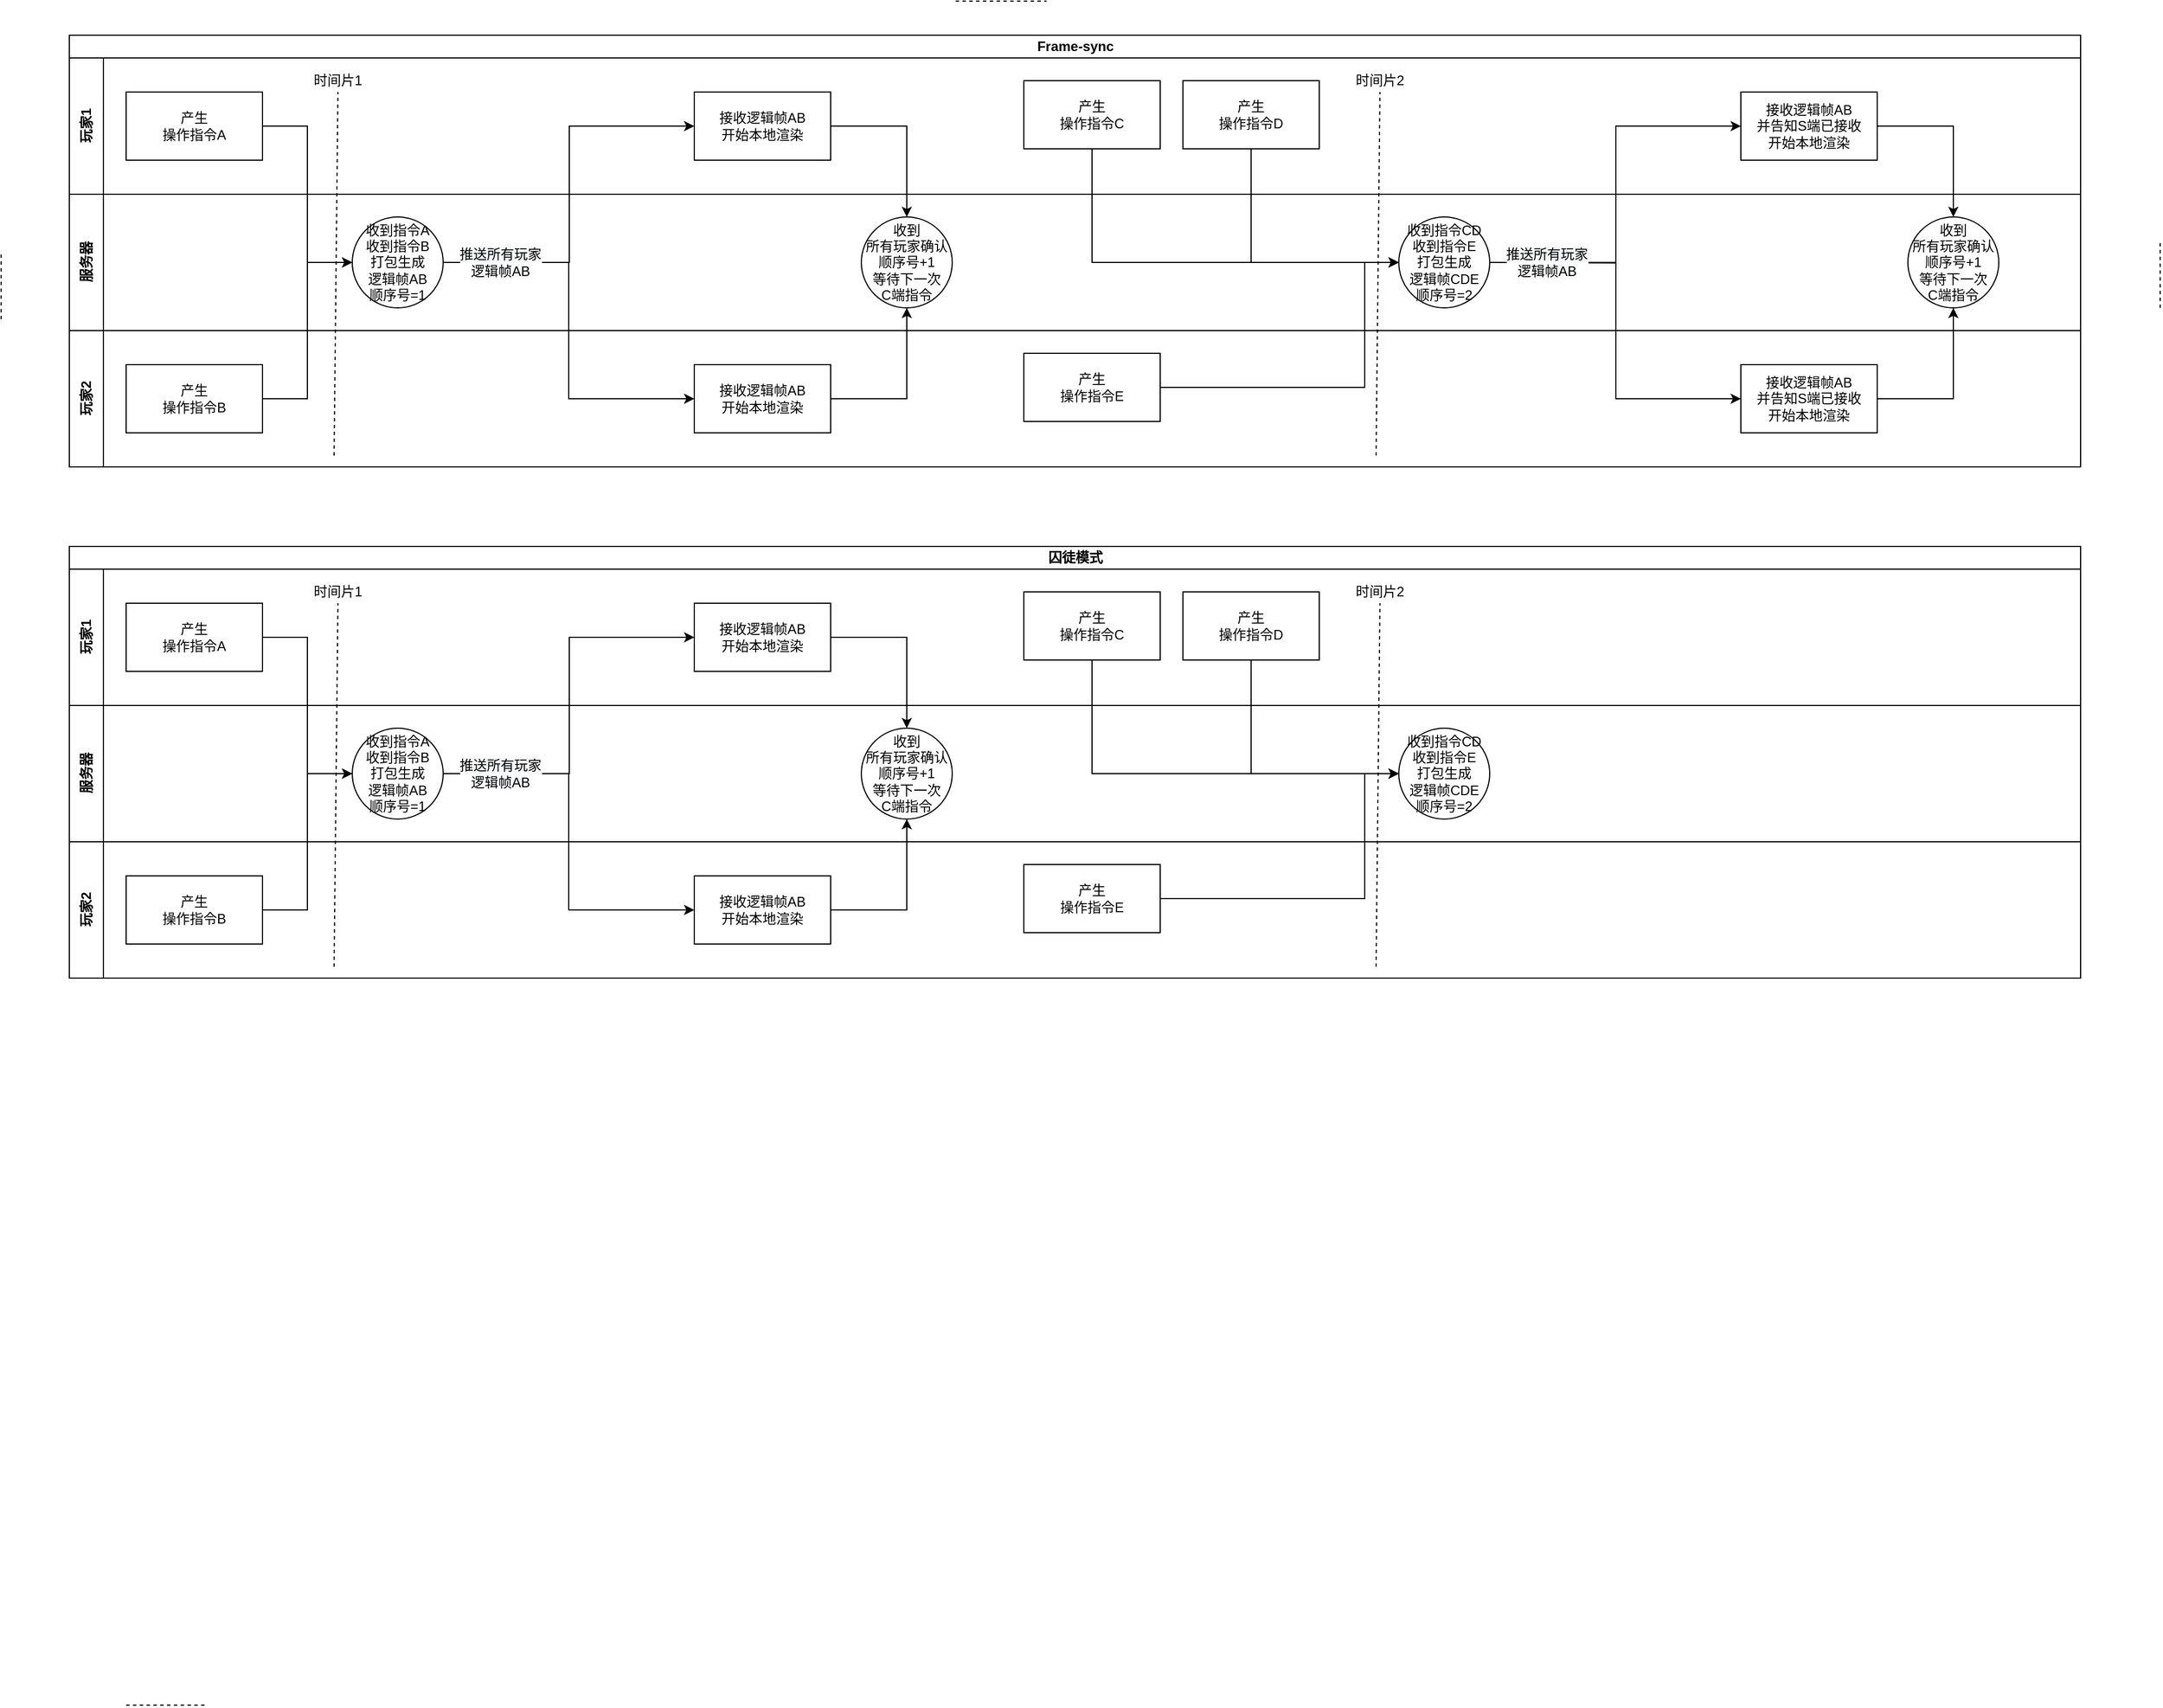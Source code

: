 <mxfile version="14.7.3" type="github">
  <diagram id="-5-jdhdnzxWbleS5DXfY" name="Page-1">
    <mxGraphModel dx="1426" dy="647" grid="1" gridSize="10" guides="1" tooltips="1" connect="1" arrows="1" fold="1" page="1" pageScale="1" pageWidth="827" pageHeight="1169" math="0" shadow="0">
      <root>
        <mxCell id="0" />
        <mxCell id="1" parent="0" />
        <mxCell id="7hrJLlgsWt-9u6O5V6BG-1" value="Frame-sync" style="swimlane;html=1;childLayout=stackLayout;resizeParent=1;resizeParentMax=0;horizontal=1;startSize=20;horizontalStack=0;" parent="1" vertex="1">
          <mxGeometry x="180" y="60" width="1770" height="380" as="geometry" />
        </mxCell>
        <mxCell id="7hrJLlgsWt-9u6O5V6BG-2" value="玩家1" style="swimlane;html=1;startSize=30;horizontal=0;" parent="7hrJLlgsWt-9u6O5V6BG-1" vertex="1">
          <mxGeometry y="20" width="1770" height="120" as="geometry" />
        </mxCell>
        <mxCell id="7hrJLlgsWt-9u6O5V6BG-5" value="产生&lt;br&gt;操作指令A" style="rounded=0;whiteSpace=wrap;html=1;" parent="7hrJLlgsWt-9u6O5V6BG-2" vertex="1">
          <mxGeometry x="50" y="30" width="120" height="60" as="geometry" />
        </mxCell>
        <mxCell id="7hrJLlgsWt-9u6O5V6BG-11" value="接收逻辑帧AB&lt;br&gt;开始本地渲染" style="rounded=0;whiteSpace=wrap;html=1;" parent="7hrJLlgsWt-9u6O5V6BG-2" vertex="1">
          <mxGeometry x="550" y="30" width="120" height="60" as="geometry" />
        </mxCell>
        <mxCell id="YzlM53vTQGtiB-58P6q3-10" value="产生&lt;br&gt;操作指令C" style="rounded=0;whiteSpace=wrap;html=1;" parent="7hrJLlgsWt-9u6O5V6BG-2" vertex="1">
          <mxGeometry x="840" y="20" width="120" height="60" as="geometry" />
        </mxCell>
        <mxCell id="YzlM53vTQGtiB-58P6q3-11" value="产生&lt;br&gt;操作指令D" style="rounded=0;whiteSpace=wrap;html=1;" parent="7hrJLlgsWt-9u6O5V6BG-2" vertex="1">
          <mxGeometry x="980" y="20" width="120" height="60" as="geometry" />
        </mxCell>
        <mxCell id="YzlM53vTQGtiB-58P6q3-26" value="" style="endArrow=none;dashed=1;html=1;" parent="7hrJLlgsWt-9u6O5V6BG-2" target="YzlM53vTQGtiB-58P6q3-28" edge="1">
          <mxGeometry width="50" height="50" relative="1" as="geometry">
            <mxPoint x="233" y="350" as="sourcePoint" />
            <mxPoint x="233" y="20" as="targetPoint" />
          </mxGeometry>
        </mxCell>
        <mxCell id="YzlM53vTQGtiB-58P6q3-28" value="时间片1" style="text;html=1;strokeColor=none;fillColor=none;align=center;verticalAlign=middle;whiteSpace=wrap;rounded=0;" parent="7hrJLlgsWt-9u6O5V6BG-2" vertex="1">
          <mxGeometry x="213" y="10" width="47" height="20" as="geometry" />
        </mxCell>
        <mxCell id="YzlM53vTQGtiB-58P6q3-30" value="" style="endArrow=none;dashed=1;html=1;" parent="7hrJLlgsWt-9u6O5V6BG-2" target="YzlM53vTQGtiB-58P6q3-31" edge="1">
          <mxGeometry width="50" height="50" relative="1" as="geometry">
            <mxPoint x="1150" y="350" as="sourcePoint" />
            <mxPoint x="970" y="-60" as="targetPoint" />
          </mxGeometry>
        </mxCell>
        <mxCell id="YzlM53vTQGtiB-58P6q3-31" value="时间片2" style="text;html=1;strokeColor=none;fillColor=none;align=center;verticalAlign=middle;whiteSpace=wrap;rounded=0;" parent="7hrJLlgsWt-9u6O5V6BG-2" vertex="1">
          <mxGeometry x="1130" y="10" width="47" height="20" as="geometry" />
        </mxCell>
        <mxCell id="7hrJLlgsWt-9u6O5V6BG-3" value="服务器" style="swimlane;html=1;startSize=30;horizontal=0;" parent="7hrJLlgsWt-9u6O5V6BG-1" vertex="1">
          <mxGeometry y="140" width="1770" height="120" as="geometry" />
        </mxCell>
        <mxCell id="7hrJLlgsWt-9u6O5V6BG-7" value="收到指令A&lt;br&gt;收到指令B&lt;br&gt;打包生成&lt;br&gt;逻辑帧AB&lt;br&gt;顺序号=1" style="ellipse;whiteSpace=wrap;html=1;aspect=fixed;" parent="7hrJLlgsWt-9u6O5V6BG-3" vertex="1">
          <mxGeometry x="249" y="20" width="80" height="80" as="geometry" />
        </mxCell>
        <mxCell id="AFSrom-hQQR1lpxEIdzh-1" value="收到&lt;br&gt;所有玩家确认&lt;br&gt;顺序号+1&lt;br&gt;等待下一次&lt;br&gt;C端指令" style="ellipse;whiteSpace=wrap;html=1;aspect=fixed;" parent="7hrJLlgsWt-9u6O5V6BG-3" vertex="1">
          <mxGeometry x="697" y="20" width="80" height="80" as="geometry" />
        </mxCell>
        <mxCell id="YzlM53vTQGtiB-58P6q3-13" value="收到指令CD&lt;br&gt;收到指令E&lt;br&gt;打包生成&lt;br&gt;逻辑帧CDE&lt;br&gt;顺序号=2" style="ellipse;whiteSpace=wrap;html=1;aspect=fixed;" parent="7hrJLlgsWt-9u6O5V6BG-3" vertex="1">
          <mxGeometry x="1170" y="20" width="80" height="80" as="geometry" />
        </mxCell>
        <mxCell id="7hrJLlgsWt-9u6O5V6BG-4" value="玩家2" style="swimlane;html=1;startSize=30;horizontal=0;" parent="7hrJLlgsWt-9u6O5V6BG-1" vertex="1">
          <mxGeometry y="260" width="1770" height="120" as="geometry" />
        </mxCell>
        <mxCell id="7hrJLlgsWt-9u6O5V6BG-6" value="产生&lt;br&gt;操作指令B" style="rounded=0;whiteSpace=wrap;html=1;" parent="7hrJLlgsWt-9u6O5V6BG-4" vertex="1">
          <mxGeometry x="50" y="30" width="120" height="60" as="geometry" />
        </mxCell>
        <mxCell id="7hrJLlgsWt-9u6O5V6BG-12" value="接收逻辑帧AB&lt;br&gt;开始本地渲染" style="rounded=0;whiteSpace=wrap;html=1;" parent="7hrJLlgsWt-9u6O5V6BG-4" vertex="1">
          <mxGeometry x="550" y="30" width="120" height="60" as="geometry" />
        </mxCell>
        <mxCell id="YzlM53vTQGtiB-58P6q3-12" value="产生&lt;br&gt;操作指令E" style="rounded=0;whiteSpace=wrap;html=1;" parent="7hrJLlgsWt-9u6O5V6BG-4" vertex="1">
          <mxGeometry x="840" y="20" width="120" height="60" as="geometry" />
        </mxCell>
        <mxCell id="7hrJLlgsWt-9u6O5V6BG-8" style="edgeStyle=orthogonalEdgeStyle;rounded=0;orthogonalLoop=1;jettySize=auto;html=1;entryX=0;entryY=0.5;entryDx=0;entryDy=0;" parent="7hrJLlgsWt-9u6O5V6BG-1" source="7hrJLlgsWt-9u6O5V6BG-5" target="7hrJLlgsWt-9u6O5V6BG-7" edge="1">
          <mxGeometry relative="1" as="geometry" />
        </mxCell>
        <mxCell id="7hrJLlgsWt-9u6O5V6BG-9" style="edgeStyle=orthogonalEdgeStyle;rounded=0;orthogonalLoop=1;jettySize=auto;html=1;entryX=0;entryY=0.5;entryDx=0;entryDy=0;" parent="7hrJLlgsWt-9u6O5V6BG-1" source="7hrJLlgsWt-9u6O5V6BG-6" target="7hrJLlgsWt-9u6O5V6BG-7" edge="1">
          <mxGeometry relative="1" as="geometry" />
        </mxCell>
        <mxCell id="7hrJLlgsWt-9u6O5V6BG-13" style="edgeStyle=orthogonalEdgeStyle;rounded=0;orthogonalLoop=1;jettySize=auto;html=1;entryX=0;entryY=0.5;entryDx=0;entryDy=0;exitX=1;exitY=0.5;exitDx=0;exitDy=0;" parent="7hrJLlgsWt-9u6O5V6BG-1" source="7hrJLlgsWt-9u6O5V6BG-7" target="7hrJLlgsWt-9u6O5V6BG-11" edge="1">
          <mxGeometry relative="1" as="geometry">
            <mxPoint x="479" y="200" as="sourcePoint" />
            <Array as="points">
              <mxPoint x="440" y="200" />
              <mxPoint x="440" y="80" />
            </Array>
          </mxGeometry>
        </mxCell>
        <mxCell id="7hrJLlgsWt-9u6O5V6BG-14" style="edgeStyle=orthogonalEdgeStyle;rounded=0;orthogonalLoop=1;jettySize=auto;html=1;entryX=0;entryY=0.5;entryDx=0;entryDy=0;exitX=1;exitY=0.5;exitDx=0;exitDy=0;" parent="7hrJLlgsWt-9u6O5V6BG-1" source="7hrJLlgsWt-9u6O5V6BG-7" target="7hrJLlgsWt-9u6O5V6BG-12" edge="1">
          <mxGeometry relative="1" as="geometry">
            <mxPoint x="479" y="200" as="sourcePoint" />
          </mxGeometry>
        </mxCell>
        <mxCell id="AFSrom-hQQR1lpxEIdzh-46" value="&lt;span style=&quot;font-size: 12px ; background-color: rgb(248 , 249 , 250)&quot;&gt;推送所有玩家&lt;/span&gt;&lt;br style=&quot;font-size: 12px ; background-color: rgb(248 , 249 , 250)&quot;&gt;&lt;span style=&quot;font-size: 12px ; background-color: rgb(248 , 249 , 250)&quot;&gt;逻辑帧AB&lt;/span&gt;" style="edgeLabel;html=1;align=center;verticalAlign=middle;resizable=0;points=[];" parent="7hrJLlgsWt-9u6O5V6BG-14" vertex="1" connectable="0">
          <mxGeometry x="-0.707" relative="1" as="geometry">
            <mxPoint as="offset" />
          </mxGeometry>
        </mxCell>
        <mxCell id="AFSrom-hQQR1lpxEIdzh-2" style="edgeStyle=orthogonalEdgeStyle;rounded=0;orthogonalLoop=1;jettySize=auto;html=1;" parent="7hrJLlgsWt-9u6O5V6BG-1" source="7hrJLlgsWt-9u6O5V6BG-11" target="AFSrom-hQQR1lpxEIdzh-1" edge="1">
          <mxGeometry relative="1" as="geometry" />
        </mxCell>
        <mxCell id="AFSrom-hQQR1lpxEIdzh-3" style="edgeStyle=orthogonalEdgeStyle;rounded=0;orthogonalLoop=1;jettySize=auto;html=1;entryX=0.5;entryY=1;entryDx=0;entryDy=0;" parent="7hrJLlgsWt-9u6O5V6BG-1" source="7hrJLlgsWt-9u6O5V6BG-12" target="AFSrom-hQQR1lpxEIdzh-1" edge="1">
          <mxGeometry relative="1" as="geometry" />
        </mxCell>
        <mxCell id="YzlM53vTQGtiB-58P6q3-14" style="edgeStyle=orthogonalEdgeStyle;rounded=0;orthogonalLoop=1;jettySize=auto;html=1;entryX=0;entryY=0.5;entryDx=0;entryDy=0;" parent="7hrJLlgsWt-9u6O5V6BG-1" source="YzlM53vTQGtiB-58P6q3-11" target="YzlM53vTQGtiB-58P6q3-13" edge="1">
          <mxGeometry relative="1" as="geometry">
            <Array as="points">
              <mxPoint x="1040" y="200" />
            </Array>
          </mxGeometry>
        </mxCell>
        <mxCell id="YzlM53vTQGtiB-58P6q3-15" style="edgeStyle=orthogonalEdgeStyle;rounded=0;orthogonalLoop=1;jettySize=auto;html=1;entryX=0;entryY=0.5;entryDx=0;entryDy=0;" parent="7hrJLlgsWt-9u6O5V6BG-1" source="YzlM53vTQGtiB-58P6q3-10" target="YzlM53vTQGtiB-58P6q3-13" edge="1">
          <mxGeometry relative="1" as="geometry">
            <Array as="points">
              <mxPoint x="900" y="200" />
            </Array>
          </mxGeometry>
        </mxCell>
        <mxCell id="YzlM53vTQGtiB-58P6q3-16" style="edgeStyle=orthogonalEdgeStyle;rounded=0;orthogonalLoop=1;jettySize=auto;html=1;entryX=0;entryY=0.5;entryDx=0;entryDy=0;" parent="7hrJLlgsWt-9u6O5V6BG-1" source="YzlM53vTQGtiB-58P6q3-12" target="YzlM53vTQGtiB-58P6q3-13" edge="1">
          <mxGeometry relative="1" as="geometry">
            <Array as="points">
              <mxPoint x="1140" y="310" />
              <mxPoint x="1140" y="200" />
            </Array>
          </mxGeometry>
        </mxCell>
        <mxCell id="YzlM53vTQGtiB-58P6q3-18" value="接收逻辑帧AB&lt;br&gt;并告知S端已接收&lt;br&gt;开始本地渲染" style="rounded=0;whiteSpace=wrap;html=1;" parent="1" vertex="1">
          <mxGeometry x="1651" y="110" width="120" height="60" as="geometry" />
        </mxCell>
        <mxCell id="YzlM53vTQGtiB-58P6q3-19" value="收到&lt;br&gt;所有玩家确认&lt;br&gt;顺序号+1&lt;br&gt;等待下一次&lt;br&gt;C端指令" style="ellipse;whiteSpace=wrap;html=1;aspect=fixed;" parent="1" vertex="1">
          <mxGeometry x="1798" y="220" width="80" height="80" as="geometry" />
        </mxCell>
        <mxCell id="YzlM53vTQGtiB-58P6q3-20" value="接收逻辑帧AB&lt;br&gt;并告知S端已接收&lt;br&gt;开始本地渲染" style="rounded=0;whiteSpace=wrap;html=1;" parent="1" vertex="1">
          <mxGeometry x="1651" y="350" width="120" height="60" as="geometry" />
        </mxCell>
        <mxCell id="YzlM53vTQGtiB-58P6q3-21" style="edgeStyle=orthogonalEdgeStyle;rounded=0;orthogonalLoop=1;jettySize=auto;html=1;entryX=0;entryY=0.5;entryDx=0;entryDy=0;exitX=1;exitY=0.5;exitDx=0;exitDy=0;" parent="1" target="YzlM53vTQGtiB-58P6q3-18" edge="1">
          <mxGeometry relative="1" as="geometry">
            <mxPoint x="1430" y="260" as="sourcePoint" />
            <Array as="points">
              <mxPoint x="1541" y="260" />
              <mxPoint x="1541" y="140" />
            </Array>
          </mxGeometry>
        </mxCell>
        <mxCell id="YzlM53vTQGtiB-58P6q3-22" style="edgeStyle=orthogonalEdgeStyle;rounded=0;orthogonalLoop=1;jettySize=auto;html=1;entryX=0;entryY=0.5;entryDx=0;entryDy=0;exitX=1;exitY=0.5;exitDx=0;exitDy=0;" parent="1" target="YzlM53vTQGtiB-58P6q3-20" edge="1">
          <mxGeometry relative="1" as="geometry">
            <mxPoint x="1430" y="260" as="sourcePoint" />
          </mxGeometry>
        </mxCell>
        <mxCell id="YzlM53vTQGtiB-58P6q3-23" value="&lt;span style=&quot;font-size: 12px ; background-color: rgb(248 , 249 , 250)&quot;&gt;推送所有玩家&lt;/span&gt;&lt;br style=&quot;font-size: 12px ; background-color: rgb(248 , 249 , 250)&quot;&gt;&lt;span style=&quot;font-size: 12px ; background-color: rgb(248 , 249 , 250)&quot;&gt;逻辑帧AB&lt;/span&gt;" style="edgeLabel;html=1;align=center;verticalAlign=middle;resizable=0;points=[];" parent="YzlM53vTQGtiB-58P6q3-22" vertex="1" connectable="0">
          <mxGeometry x="-0.707" relative="1" as="geometry">
            <mxPoint as="offset" />
          </mxGeometry>
        </mxCell>
        <mxCell id="YzlM53vTQGtiB-58P6q3-24" style="edgeStyle=orthogonalEdgeStyle;rounded=0;orthogonalLoop=1;jettySize=auto;html=1;" parent="1" source="YzlM53vTQGtiB-58P6q3-18" target="YzlM53vTQGtiB-58P6q3-19" edge="1">
          <mxGeometry relative="1" as="geometry" />
        </mxCell>
        <mxCell id="YzlM53vTQGtiB-58P6q3-25" style="edgeStyle=orthogonalEdgeStyle;rounded=0;orthogonalLoop=1;jettySize=auto;html=1;entryX=0.5;entryY=1;entryDx=0;entryDy=0;" parent="1" source="YzlM53vTQGtiB-58P6q3-20" target="YzlM53vTQGtiB-58P6q3-19" edge="1">
          <mxGeometry relative="1" as="geometry" />
        </mxCell>
        <mxCell id="YzlM53vTQGtiB-58P6q3-86" value="" style="endArrow=none;dashed=1;html=1;" parent="1" edge="1">
          <mxGeometry width="50" height="50" relative="1" as="geometry">
            <mxPoint x="960" y="30" as="sourcePoint" />
            <mxPoint x="1040" y="30" as="targetPoint" />
          </mxGeometry>
        </mxCell>
        <mxCell id="YzlM53vTQGtiB-58P6q3-87" value="" style="endArrow=none;dashed=1;html=1;" parent="1" edge="1">
          <mxGeometry width="50" height="50" relative="1" as="geometry">
            <mxPoint x="120" y="310" as="sourcePoint" />
            <mxPoint x="120" y="250" as="targetPoint" />
          </mxGeometry>
        </mxCell>
        <mxCell id="YzlM53vTQGtiB-58P6q3-88" value="" style="endArrow=none;dashed=1;html=1;" parent="1" edge="1">
          <mxGeometry width="50" height="50" relative="1" as="geometry">
            <mxPoint x="2020" y="300" as="sourcePoint" />
            <mxPoint x="2020" y="240" as="targetPoint" />
          </mxGeometry>
        </mxCell>
        <mxCell id="YzlM53vTQGtiB-58P6q3-89" value="" style="endArrow=none;dashed=1;html=1;" parent="1" edge="1">
          <mxGeometry width="50" height="50" relative="1" as="geometry">
            <mxPoint x="230" y="1530" as="sourcePoint" />
            <mxPoint x="300" y="1530" as="targetPoint" />
          </mxGeometry>
        </mxCell>
        <mxCell id="M0FZiZdhZqYP138DUxzo-1" value="囚徒模式" style="swimlane;html=1;childLayout=stackLayout;resizeParent=1;resizeParentMax=0;horizontal=1;startSize=20;horizontalStack=0;" vertex="1" parent="1">
          <mxGeometry x="180" y="510" width="1770" height="380" as="geometry" />
        </mxCell>
        <mxCell id="M0FZiZdhZqYP138DUxzo-2" value="玩家1" style="swimlane;html=1;startSize=30;horizontal=0;" vertex="1" parent="M0FZiZdhZqYP138DUxzo-1">
          <mxGeometry y="20" width="1770" height="120" as="geometry" />
        </mxCell>
        <mxCell id="M0FZiZdhZqYP138DUxzo-3" value="产生&lt;br&gt;操作指令A" style="rounded=0;whiteSpace=wrap;html=1;" vertex="1" parent="M0FZiZdhZqYP138DUxzo-2">
          <mxGeometry x="50" y="30" width="120" height="60" as="geometry" />
        </mxCell>
        <mxCell id="M0FZiZdhZqYP138DUxzo-4" value="接收逻辑帧AB&lt;br&gt;开始本地渲染" style="rounded=0;whiteSpace=wrap;html=1;" vertex="1" parent="M0FZiZdhZqYP138DUxzo-2">
          <mxGeometry x="550" y="30" width="120" height="60" as="geometry" />
        </mxCell>
        <mxCell id="M0FZiZdhZqYP138DUxzo-5" value="产生&lt;br&gt;操作指令C" style="rounded=0;whiteSpace=wrap;html=1;" vertex="1" parent="M0FZiZdhZqYP138DUxzo-2">
          <mxGeometry x="840" y="20" width="120" height="60" as="geometry" />
        </mxCell>
        <mxCell id="M0FZiZdhZqYP138DUxzo-6" value="产生&lt;br&gt;操作指令D" style="rounded=0;whiteSpace=wrap;html=1;" vertex="1" parent="M0FZiZdhZqYP138DUxzo-2">
          <mxGeometry x="980" y="20" width="120" height="60" as="geometry" />
        </mxCell>
        <mxCell id="M0FZiZdhZqYP138DUxzo-7" value="" style="endArrow=none;dashed=1;html=1;" edge="1" parent="M0FZiZdhZqYP138DUxzo-2" target="M0FZiZdhZqYP138DUxzo-8">
          <mxGeometry width="50" height="50" relative="1" as="geometry">
            <mxPoint x="233" y="350" as="sourcePoint" />
            <mxPoint x="233" y="20" as="targetPoint" />
          </mxGeometry>
        </mxCell>
        <mxCell id="M0FZiZdhZqYP138DUxzo-8" value="时间片1" style="text;html=1;strokeColor=none;fillColor=none;align=center;verticalAlign=middle;whiteSpace=wrap;rounded=0;" vertex="1" parent="M0FZiZdhZqYP138DUxzo-2">
          <mxGeometry x="213" y="10" width="47" height="20" as="geometry" />
        </mxCell>
        <mxCell id="M0FZiZdhZqYP138DUxzo-9" value="" style="endArrow=none;dashed=1;html=1;" edge="1" parent="M0FZiZdhZqYP138DUxzo-2" target="M0FZiZdhZqYP138DUxzo-10">
          <mxGeometry width="50" height="50" relative="1" as="geometry">
            <mxPoint x="1150" y="350" as="sourcePoint" />
            <mxPoint x="970" y="-60" as="targetPoint" />
          </mxGeometry>
        </mxCell>
        <mxCell id="M0FZiZdhZqYP138DUxzo-10" value="时间片2" style="text;html=1;strokeColor=none;fillColor=none;align=center;verticalAlign=middle;whiteSpace=wrap;rounded=0;" vertex="1" parent="M0FZiZdhZqYP138DUxzo-2">
          <mxGeometry x="1130" y="10" width="47" height="20" as="geometry" />
        </mxCell>
        <mxCell id="M0FZiZdhZqYP138DUxzo-11" value="服务器" style="swimlane;html=1;startSize=30;horizontal=0;" vertex="1" parent="M0FZiZdhZqYP138DUxzo-1">
          <mxGeometry y="140" width="1770" height="120" as="geometry" />
        </mxCell>
        <mxCell id="M0FZiZdhZqYP138DUxzo-12" value="收到指令A&lt;br&gt;收到指令B&lt;br&gt;打包生成&lt;br&gt;逻辑帧AB&lt;br&gt;顺序号=1" style="ellipse;whiteSpace=wrap;html=1;aspect=fixed;" vertex="1" parent="M0FZiZdhZqYP138DUxzo-11">
          <mxGeometry x="249" y="20" width="80" height="80" as="geometry" />
        </mxCell>
        <mxCell id="M0FZiZdhZqYP138DUxzo-13" value="收到&lt;br&gt;所有玩家确认&lt;br&gt;顺序号+1&lt;br&gt;等待下一次&lt;br&gt;C端指令" style="ellipse;whiteSpace=wrap;html=1;aspect=fixed;" vertex="1" parent="M0FZiZdhZqYP138DUxzo-11">
          <mxGeometry x="697" y="20" width="80" height="80" as="geometry" />
        </mxCell>
        <mxCell id="M0FZiZdhZqYP138DUxzo-14" value="收到指令CD&lt;br&gt;收到指令E&lt;br&gt;打包生成&lt;br&gt;逻辑帧CDE&lt;br&gt;顺序号=2" style="ellipse;whiteSpace=wrap;html=1;aspect=fixed;" vertex="1" parent="M0FZiZdhZqYP138DUxzo-11">
          <mxGeometry x="1170" y="20" width="80" height="80" as="geometry" />
        </mxCell>
        <mxCell id="M0FZiZdhZqYP138DUxzo-15" value="玩家2" style="swimlane;html=1;startSize=30;horizontal=0;" vertex="1" parent="M0FZiZdhZqYP138DUxzo-1">
          <mxGeometry y="260" width="1770" height="120" as="geometry" />
        </mxCell>
        <mxCell id="M0FZiZdhZqYP138DUxzo-16" value="产生&lt;br&gt;操作指令B" style="rounded=0;whiteSpace=wrap;html=1;" vertex="1" parent="M0FZiZdhZqYP138DUxzo-15">
          <mxGeometry x="50" y="30" width="120" height="60" as="geometry" />
        </mxCell>
        <mxCell id="M0FZiZdhZqYP138DUxzo-17" value="接收逻辑帧AB&lt;br&gt;开始本地渲染" style="rounded=0;whiteSpace=wrap;html=1;" vertex="1" parent="M0FZiZdhZqYP138DUxzo-15">
          <mxGeometry x="550" y="30" width="120" height="60" as="geometry" />
        </mxCell>
        <mxCell id="M0FZiZdhZqYP138DUxzo-18" value="产生&lt;br&gt;操作指令E" style="rounded=0;whiteSpace=wrap;html=1;" vertex="1" parent="M0FZiZdhZqYP138DUxzo-15">
          <mxGeometry x="840" y="20" width="120" height="60" as="geometry" />
        </mxCell>
        <mxCell id="M0FZiZdhZqYP138DUxzo-19" style="edgeStyle=orthogonalEdgeStyle;rounded=0;orthogonalLoop=1;jettySize=auto;html=1;entryX=0;entryY=0.5;entryDx=0;entryDy=0;" edge="1" parent="M0FZiZdhZqYP138DUxzo-1" source="M0FZiZdhZqYP138DUxzo-3" target="M0FZiZdhZqYP138DUxzo-12">
          <mxGeometry relative="1" as="geometry" />
        </mxCell>
        <mxCell id="M0FZiZdhZqYP138DUxzo-20" style="edgeStyle=orthogonalEdgeStyle;rounded=0;orthogonalLoop=1;jettySize=auto;html=1;entryX=0;entryY=0.5;entryDx=0;entryDy=0;" edge="1" parent="M0FZiZdhZqYP138DUxzo-1" source="M0FZiZdhZqYP138DUxzo-16" target="M0FZiZdhZqYP138DUxzo-12">
          <mxGeometry relative="1" as="geometry" />
        </mxCell>
        <mxCell id="M0FZiZdhZqYP138DUxzo-21" style="edgeStyle=orthogonalEdgeStyle;rounded=0;orthogonalLoop=1;jettySize=auto;html=1;entryX=0;entryY=0.5;entryDx=0;entryDy=0;exitX=1;exitY=0.5;exitDx=0;exitDy=0;" edge="1" parent="M0FZiZdhZqYP138DUxzo-1" source="M0FZiZdhZqYP138DUxzo-12" target="M0FZiZdhZqYP138DUxzo-4">
          <mxGeometry relative="1" as="geometry">
            <mxPoint x="479" y="200" as="sourcePoint" />
            <Array as="points">
              <mxPoint x="440" y="200" />
              <mxPoint x="440" y="80" />
            </Array>
          </mxGeometry>
        </mxCell>
        <mxCell id="M0FZiZdhZqYP138DUxzo-22" style="edgeStyle=orthogonalEdgeStyle;rounded=0;orthogonalLoop=1;jettySize=auto;html=1;entryX=0;entryY=0.5;entryDx=0;entryDy=0;exitX=1;exitY=0.5;exitDx=0;exitDy=0;" edge="1" parent="M0FZiZdhZqYP138DUxzo-1" source="M0FZiZdhZqYP138DUxzo-12" target="M0FZiZdhZqYP138DUxzo-17">
          <mxGeometry relative="1" as="geometry">
            <mxPoint x="479" y="200" as="sourcePoint" />
          </mxGeometry>
        </mxCell>
        <mxCell id="M0FZiZdhZqYP138DUxzo-23" value="&lt;span style=&quot;font-size: 12px ; background-color: rgb(248 , 249 , 250)&quot;&gt;推送所有玩家&lt;/span&gt;&lt;br style=&quot;font-size: 12px ; background-color: rgb(248 , 249 , 250)&quot;&gt;&lt;span style=&quot;font-size: 12px ; background-color: rgb(248 , 249 , 250)&quot;&gt;逻辑帧AB&lt;/span&gt;" style="edgeLabel;html=1;align=center;verticalAlign=middle;resizable=0;points=[];" vertex="1" connectable="0" parent="M0FZiZdhZqYP138DUxzo-22">
          <mxGeometry x="-0.707" relative="1" as="geometry">
            <mxPoint as="offset" />
          </mxGeometry>
        </mxCell>
        <mxCell id="M0FZiZdhZqYP138DUxzo-24" style="edgeStyle=orthogonalEdgeStyle;rounded=0;orthogonalLoop=1;jettySize=auto;html=1;" edge="1" parent="M0FZiZdhZqYP138DUxzo-1" source="M0FZiZdhZqYP138DUxzo-4" target="M0FZiZdhZqYP138DUxzo-13">
          <mxGeometry relative="1" as="geometry" />
        </mxCell>
        <mxCell id="M0FZiZdhZqYP138DUxzo-25" style="edgeStyle=orthogonalEdgeStyle;rounded=0;orthogonalLoop=1;jettySize=auto;html=1;entryX=0.5;entryY=1;entryDx=0;entryDy=0;" edge="1" parent="M0FZiZdhZqYP138DUxzo-1" source="M0FZiZdhZqYP138DUxzo-17" target="M0FZiZdhZqYP138DUxzo-13">
          <mxGeometry relative="1" as="geometry" />
        </mxCell>
        <mxCell id="M0FZiZdhZqYP138DUxzo-26" style="edgeStyle=orthogonalEdgeStyle;rounded=0;orthogonalLoop=1;jettySize=auto;html=1;entryX=0;entryY=0.5;entryDx=0;entryDy=0;" edge="1" parent="M0FZiZdhZqYP138DUxzo-1" source="M0FZiZdhZqYP138DUxzo-6" target="M0FZiZdhZqYP138DUxzo-14">
          <mxGeometry relative="1" as="geometry">
            <Array as="points">
              <mxPoint x="1040" y="200" />
            </Array>
          </mxGeometry>
        </mxCell>
        <mxCell id="M0FZiZdhZqYP138DUxzo-27" style="edgeStyle=orthogonalEdgeStyle;rounded=0;orthogonalLoop=1;jettySize=auto;html=1;entryX=0;entryY=0.5;entryDx=0;entryDy=0;" edge="1" parent="M0FZiZdhZqYP138DUxzo-1" source="M0FZiZdhZqYP138DUxzo-5" target="M0FZiZdhZqYP138DUxzo-14">
          <mxGeometry relative="1" as="geometry">
            <Array as="points">
              <mxPoint x="900" y="200" />
            </Array>
          </mxGeometry>
        </mxCell>
        <mxCell id="M0FZiZdhZqYP138DUxzo-28" style="edgeStyle=orthogonalEdgeStyle;rounded=0;orthogonalLoop=1;jettySize=auto;html=1;entryX=0;entryY=0.5;entryDx=0;entryDy=0;" edge="1" parent="M0FZiZdhZqYP138DUxzo-1" source="M0FZiZdhZqYP138DUxzo-18" target="M0FZiZdhZqYP138DUxzo-14">
          <mxGeometry relative="1" as="geometry">
            <Array as="points">
              <mxPoint x="1140" y="310" />
              <mxPoint x="1140" y="200" />
            </Array>
          </mxGeometry>
        </mxCell>
      </root>
    </mxGraphModel>
  </diagram>
</mxfile>
